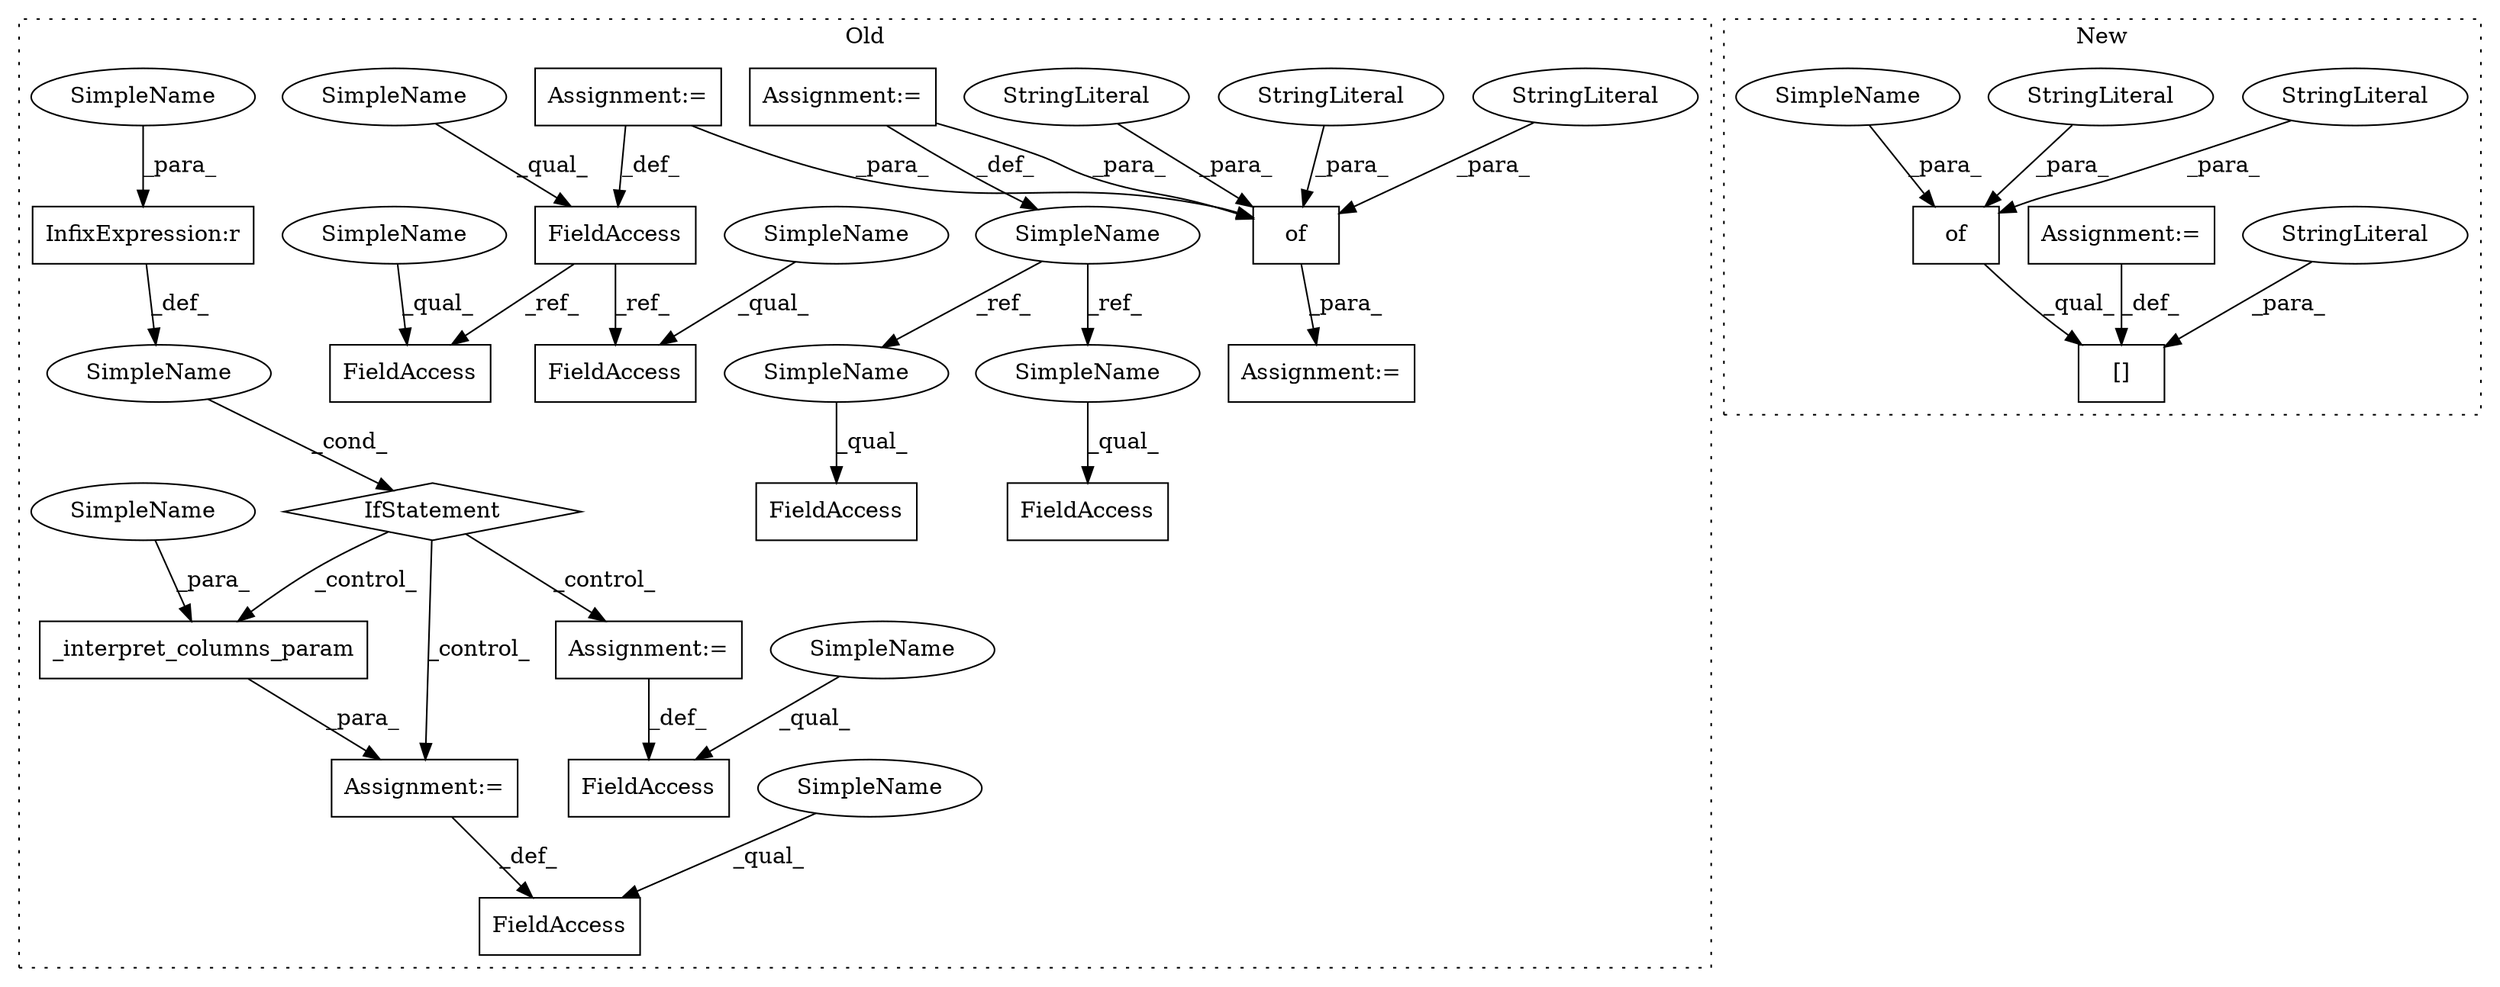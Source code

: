 digraph G {
subgraph cluster0 {
1 [label="_interpret_columns_param" a="32" s="2811,2843" l="25,1" shape="box"];
3 [label="FieldAccess" a="22" s="2797" l="13" shape="box"];
4 [label="IfStatement" a="25" s="2655,2674" l="4,2" shape="diamond"];
5 [label="SimpleName" a="42" s="" l="" shape="ellipse"];
6 [label="FieldAccess" a="22" s="2684" l="13" shape="box"];
7 [label="FieldAccess" a="22" s="2613" l="17" shape="box"];
8 [label="Assignment:=" a="7" s="2630" l="1" shape="box"];
9 [label="Assignment:=" a="7" s="2810" l="1" shape="box"];
10 [label="FieldAccess" a="22" s="3030" l="17" shape="box"];
11 [label="of" a="32" s="2983,3095" l="3,1" shape="box"];
12 [label="StringLiteral" a="45" s="2986" l="7" shape="ellipse"];
14 [label="StringLiteral" a="45" s="3049" l="8" shape="ellipse"];
16 [label="StringLiteral" a="45" s="3068" l="6" shape="ellipse"];
17 [label="Assignment:=" a="7" s="2978" l="1" shape="box"];
18 [label="Assignment:=" a="7" s="2465" l="7" shape="box"];
19 [label="FieldAccess" a="22" s="2720" l="30" shape="box"];
20 [label="FieldAccess" a="22" s="2862" l="30" shape="box"];
21 [label="SimpleName" a="42" s="2465" l="7" shape="ellipse"];
22 [label="InfixExpression:r" a="27" s="2666" l="4" shape="box"];
23 [label="Assignment:=" a="7" s="2697" l="1" shape="box"];
27 [label="FieldAccess" a="22" s="2935" l="17" shape="box"];
28 [label="SimpleName" a="42" s="2797" l="4" shape="ellipse"];
29 [label="SimpleName" a="42" s="3030" l="4" shape="ellipse"];
30 [label="SimpleName" a="42" s="2613" l="4" shape="ellipse"];
31 [label="SimpleName" a="42" s="2935" l="4" shape="ellipse"];
32 [label="SimpleName" a="42" s="2684" l="4" shape="ellipse"];
33 [label="SimpleName" a="42" s="2836" l="7" shape="ellipse"];
34 [label="SimpleName" a="42" s="2659" l="7" shape="ellipse"];
36 [label="SimpleName" a="42" s="2720" l="7" shape="ellipse"];
37 [label="SimpleName" a="42" s="2862" l="7" shape="ellipse"];
label = "Old";
style="dotted";
}
subgraph cluster1 {
2 [label="of" a="32" s="2151,2241" l="3,1" shape="box"];
13 [label="StringLiteral" a="45" s="2154" l="9" shape="ellipse"];
15 [label="StringLiteral" a="45" s="2172" l="11" shape="ellipse"];
24 [label="[]" a="2" s="2281,2308" l="13,1" shape="box"];
25 [label="StringLiteral" a="45" s="2294" l="14" shape="ellipse"];
26 [label="Assignment:=" a="7" s="2309" l="1" shape="box"];
35 [label="SimpleName" a="42" s="2164" l="7" shape="ellipse"];
label = "New";
style="dotted";
}
1 -> 9 [label="_para_"];
2 -> 24 [label="_qual_"];
4 -> 9 [label="_control_"];
4 -> 1 [label="_control_"];
4 -> 23 [label="_control_"];
5 -> 4 [label="_cond_"];
7 -> 10 [label="_ref_"];
7 -> 27 [label="_ref_"];
8 -> 7 [label="_def_"];
8 -> 11 [label="_para_"];
9 -> 3 [label="_def_"];
11 -> 17 [label="_para_"];
12 -> 11 [label="_para_"];
13 -> 2 [label="_para_"];
14 -> 11 [label="_para_"];
15 -> 2 [label="_para_"];
16 -> 11 [label="_para_"];
18 -> 21 [label="_def_"];
18 -> 11 [label="_para_"];
21 -> 36 [label="_ref_"];
21 -> 37 [label="_ref_"];
22 -> 5 [label="_def_"];
23 -> 6 [label="_def_"];
25 -> 24 [label="_para_"];
26 -> 24 [label="_def_"];
28 -> 3 [label="_qual_"];
29 -> 10 [label="_qual_"];
30 -> 7 [label="_qual_"];
31 -> 27 [label="_qual_"];
32 -> 6 [label="_qual_"];
33 -> 1 [label="_para_"];
34 -> 22 [label="_para_"];
35 -> 2 [label="_para_"];
36 -> 19 [label="_qual_"];
37 -> 20 [label="_qual_"];
}
